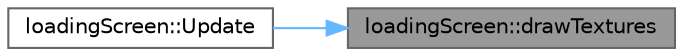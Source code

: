 digraph "loadingScreen::drawTextures"
{
 // INTERACTIVE_SVG=YES
 // LATEX_PDF_SIZE
  bgcolor="transparent";
  edge [fontname=Helvetica,fontsize=10,labelfontname=Helvetica,labelfontsize=10];
  node [fontname=Helvetica,fontsize=10,shape=box,height=0.2,width=0.4];
  rankdir="RL";
  Node1 [label="loadingScreen::drawTextures",height=0.2,width=0.4,color="gray40", fillcolor="grey60", style="filled", fontcolor="black",tooltip=" "];
  Node1 -> Node2 [dir="back",color="steelblue1",style="solid"];
  Node2 [label="loadingScreen::Update",height=0.2,width=0.4,color="grey40", fillcolor="white", style="filled",URL="$classloading_screen.html#ac6c85ccc4df946975d979e69b32d49dd",tooltip=" "];
}

